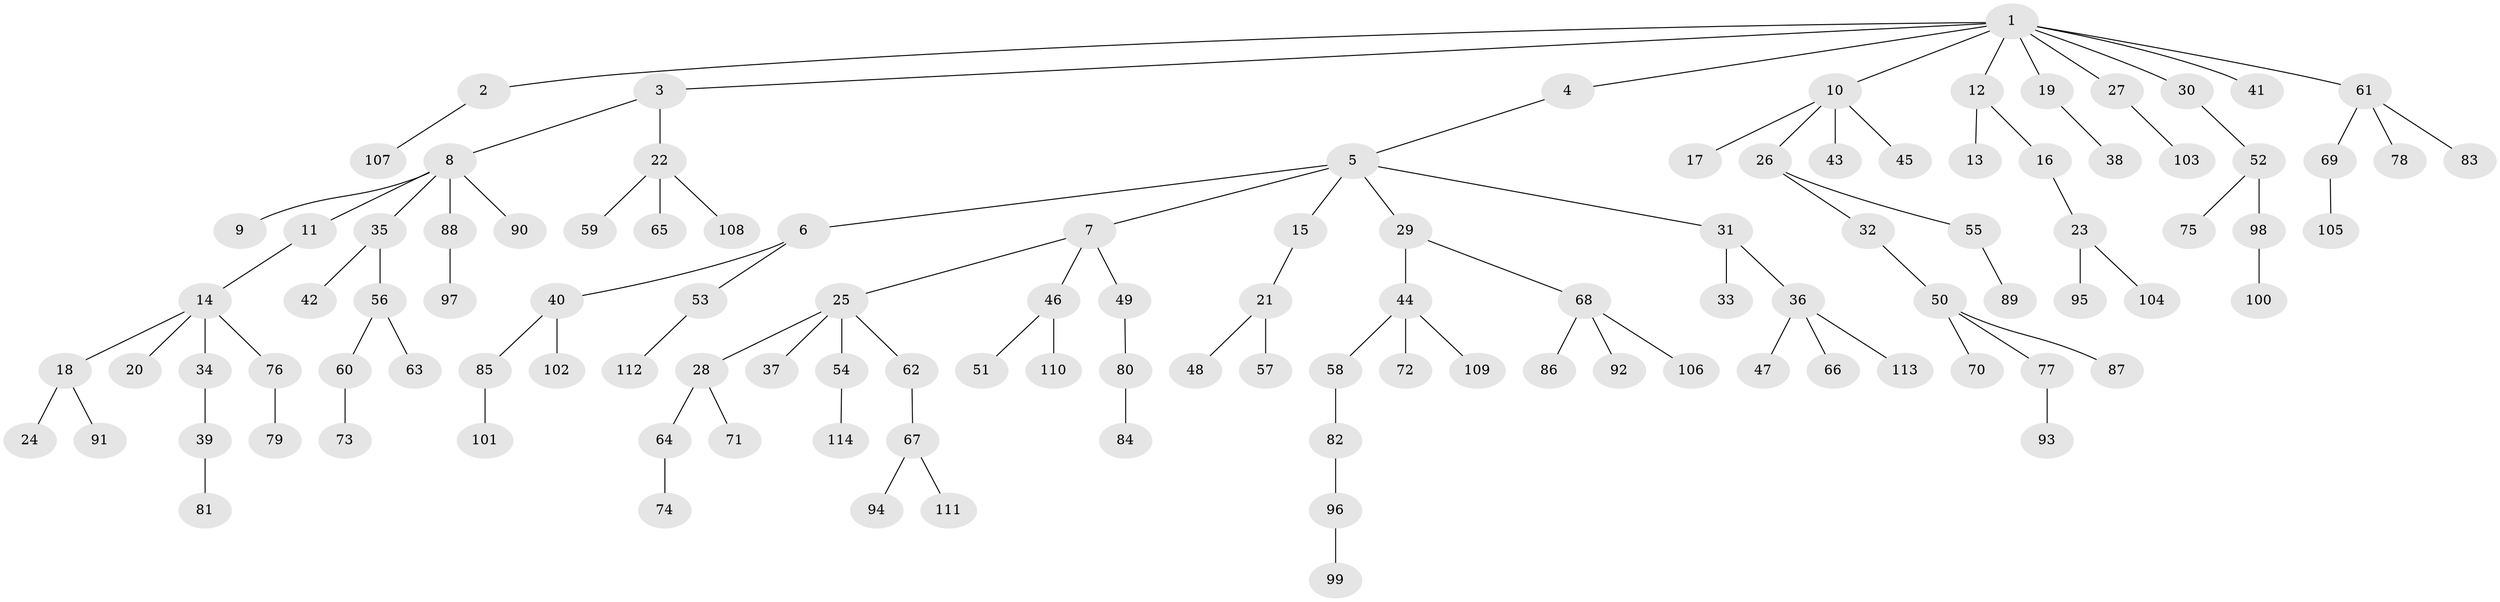 // coarse degree distribution, {10: 0.012658227848101266, 3: 0.17721518987341772, 2: 0.1518987341772152, 8: 0.012658227848101266, 6: 0.012658227848101266, 1: 0.569620253164557, 4: 0.05063291139240506, 5: 0.012658227848101266}
// Generated by graph-tools (version 1.1) at 2025/52/02/27/25 19:52:13]
// undirected, 114 vertices, 113 edges
graph export_dot {
graph [start="1"]
  node [color=gray90,style=filled];
  1;
  2;
  3;
  4;
  5;
  6;
  7;
  8;
  9;
  10;
  11;
  12;
  13;
  14;
  15;
  16;
  17;
  18;
  19;
  20;
  21;
  22;
  23;
  24;
  25;
  26;
  27;
  28;
  29;
  30;
  31;
  32;
  33;
  34;
  35;
  36;
  37;
  38;
  39;
  40;
  41;
  42;
  43;
  44;
  45;
  46;
  47;
  48;
  49;
  50;
  51;
  52;
  53;
  54;
  55;
  56;
  57;
  58;
  59;
  60;
  61;
  62;
  63;
  64;
  65;
  66;
  67;
  68;
  69;
  70;
  71;
  72;
  73;
  74;
  75;
  76;
  77;
  78;
  79;
  80;
  81;
  82;
  83;
  84;
  85;
  86;
  87;
  88;
  89;
  90;
  91;
  92;
  93;
  94;
  95;
  96;
  97;
  98;
  99;
  100;
  101;
  102;
  103;
  104;
  105;
  106;
  107;
  108;
  109;
  110;
  111;
  112;
  113;
  114;
  1 -- 2;
  1 -- 3;
  1 -- 4;
  1 -- 10;
  1 -- 12;
  1 -- 19;
  1 -- 27;
  1 -- 30;
  1 -- 41;
  1 -- 61;
  2 -- 107;
  3 -- 8;
  3 -- 22;
  4 -- 5;
  5 -- 6;
  5 -- 7;
  5 -- 15;
  5 -- 29;
  5 -- 31;
  6 -- 40;
  6 -- 53;
  7 -- 25;
  7 -- 46;
  7 -- 49;
  8 -- 9;
  8 -- 11;
  8 -- 35;
  8 -- 88;
  8 -- 90;
  10 -- 17;
  10 -- 26;
  10 -- 43;
  10 -- 45;
  11 -- 14;
  12 -- 13;
  12 -- 16;
  14 -- 18;
  14 -- 20;
  14 -- 34;
  14 -- 76;
  15 -- 21;
  16 -- 23;
  18 -- 24;
  18 -- 91;
  19 -- 38;
  21 -- 48;
  21 -- 57;
  22 -- 59;
  22 -- 65;
  22 -- 108;
  23 -- 95;
  23 -- 104;
  25 -- 28;
  25 -- 37;
  25 -- 54;
  25 -- 62;
  26 -- 32;
  26 -- 55;
  27 -- 103;
  28 -- 64;
  28 -- 71;
  29 -- 44;
  29 -- 68;
  30 -- 52;
  31 -- 33;
  31 -- 36;
  32 -- 50;
  34 -- 39;
  35 -- 42;
  35 -- 56;
  36 -- 47;
  36 -- 66;
  36 -- 113;
  39 -- 81;
  40 -- 85;
  40 -- 102;
  44 -- 58;
  44 -- 72;
  44 -- 109;
  46 -- 51;
  46 -- 110;
  49 -- 80;
  50 -- 70;
  50 -- 77;
  50 -- 87;
  52 -- 75;
  52 -- 98;
  53 -- 112;
  54 -- 114;
  55 -- 89;
  56 -- 60;
  56 -- 63;
  58 -- 82;
  60 -- 73;
  61 -- 69;
  61 -- 78;
  61 -- 83;
  62 -- 67;
  64 -- 74;
  67 -- 94;
  67 -- 111;
  68 -- 86;
  68 -- 92;
  68 -- 106;
  69 -- 105;
  76 -- 79;
  77 -- 93;
  80 -- 84;
  82 -- 96;
  85 -- 101;
  88 -- 97;
  96 -- 99;
  98 -- 100;
}
